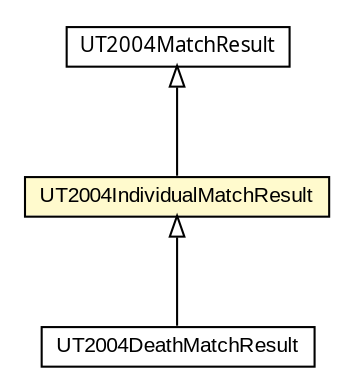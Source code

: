 #!/usr/local/bin/dot
#
# Class diagram 
# Generated by UMLGraph version 5.1 (http://www.umlgraph.org/)
#

digraph G {
	edge [fontname="arial",fontsize=10,labelfontname="arial",labelfontsize=10];
	node [fontname="arial",fontsize=10,shape=plaintext];
	nodesep=0.25;
	ranksep=0.5;
	// cz.cuni.amis.pogamut.ut2004.tournament.deathmatch.UT2004DeathMatchResult
	c2137 [label=<<table title="cz.cuni.amis.pogamut.ut2004.tournament.deathmatch.UT2004DeathMatchResult" border="0" cellborder="1" cellspacing="0" cellpadding="2" port="p" href="../../deathmatch/UT2004DeathMatchResult.html">
		<tr><td><table border="0" cellspacing="0" cellpadding="1">
<tr><td align="center" balign="center"> UT2004DeathMatchResult </td></tr>
		</table></td></tr>
		</table>>, fontname="arial", fontcolor="black", fontsize=10.0];
	// cz.cuni.amis.pogamut.ut2004.tournament.match.result.UT2004MatchResult
	c2158 [label=<<table title="cz.cuni.amis.pogamut.ut2004.tournament.match.result.UT2004MatchResult" border="0" cellborder="1" cellspacing="0" cellpadding="2" port="p" href="./UT2004MatchResult.html">
		<tr><td><table border="0" cellspacing="0" cellpadding="1">
<tr><td align="center" balign="center"><font face="ariali"> UT2004MatchResult </font></td></tr>
		</table></td></tr>
		</table>>, fontname="arial", fontcolor="black", fontsize=10.0];
	// cz.cuni.amis.pogamut.ut2004.tournament.match.result.UT2004IndividualMatchResult
	c2159 [label=<<table title="cz.cuni.amis.pogamut.ut2004.tournament.match.result.UT2004IndividualMatchResult" border="0" cellborder="1" cellspacing="0" cellpadding="2" port="p" bgcolor="lemonChiffon" href="./UT2004IndividualMatchResult.html">
		<tr><td><table border="0" cellspacing="0" cellpadding="1">
<tr><td align="center" balign="center"> UT2004IndividualMatchResult </td></tr>
		</table></td></tr>
		</table>>, fontname="arial", fontcolor="black", fontsize=10.0];
	//cz.cuni.amis.pogamut.ut2004.tournament.deathmatch.UT2004DeathMatchResult extends cz.cuni.amis.pogamut.ut2004.tournament.match.result.UT2004IndividualMatchResult
	c2159:p -> c2137:p [dir=back,arrowtail=empty];
	//cz.cuni.amis.pogamut.ut2004.tournament.match.result.UT2004IndividualMatchResult extends cz.cuni.amis.pogamut.ut2004.tournament.match.result.UT2004MatchResult
	c2158:p -> c2159:p [dir=back,arrowtail=empty];
}

